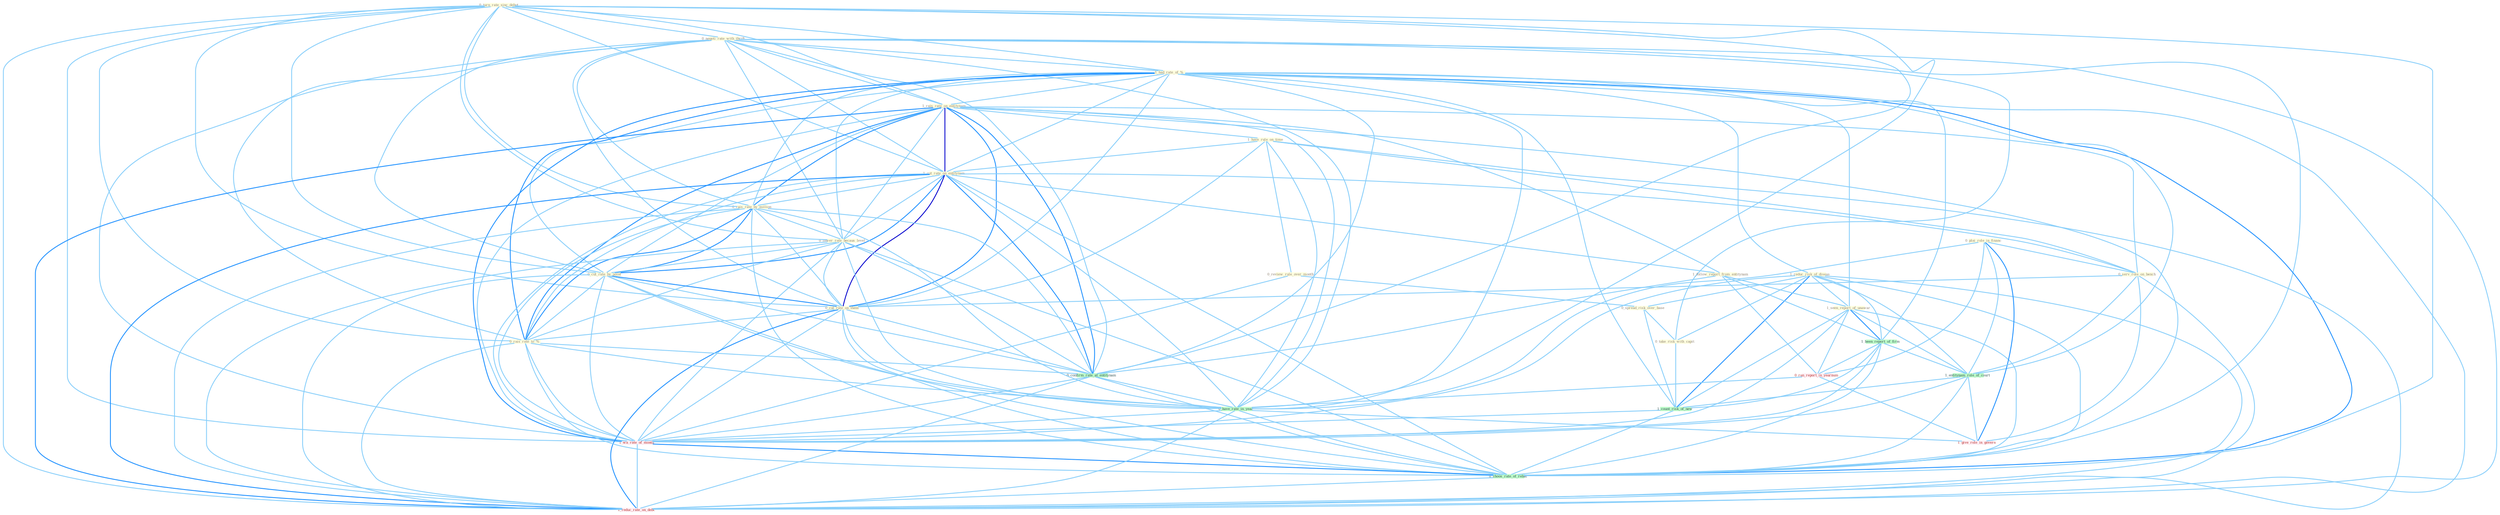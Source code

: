 Graph G{ 
    node
    [shape=polygon,style=filled,width=.5,height=.06,color="#BDFCC9",fixedsize=true,fontsize=4,
    fontcolor="#2f4f4f"];
    {node
    [color="#ffffe0", fontcolor="#8b7d6b"] "0_turn_rate_sinc_debut " "0_negoti_rate_with_thrift " "1_had_rate_of_% " "1_rais_rate_on_entitynam " "1_have_rule_on_time " "1_cut_rate_on_entitynam " "0_rais_rate_by_million " "1_reduc_risk_of_diseas " "0_lower_rate_becaus_level " "1_follow_report_from_entitynam " "1_seen_report_of_unawar " "0_plai_role_in_financ " "0_review_rule_over_month " "0_spread_risk_over_base " "0_serv_role_on_bench " "0_take_risk_with_capit " "0_cut_rate_by_point " "0_cut_rate_on_them " "0_rais_rate_to_% "}
{node [color="#fff0f5", fontcolor="#b22222"] "0_ran_report_in_yearnum " "1_wa_rate_of_month " "1_reduc_rate_on_debt " "1_give_role_in_govern "}
edge [color="#B0E2FF"];

	"0_turn_rate_sinc_debut " -- "0_negoti_rate_with_thrift " [w="1", color="#87cefa" ];
	"0_turn_rate_sinc_debut " -- "1_had_rate_of_% " [w="1", color="#87cefa" ];
	"0_turn_rate_sinc_debut " -- "1_rais_rate_on_entitynam " [w="1", color="#87cefa" ];
	"0_turn_rate_sinc_debut " -- "1_cut_rate_on_entitynam " [w="1", color="#87cefa" ];
	"0_turn_rate_sinc_debut " -- "0_rais_rate_by_million " [w="1", color="#87cefa" ];
	"0_turn_rate_sinc_debut " -- "0_lower_rate_becaus_level " [w="1", color="#87cefa" ];
	"0_turn_rate_sinc_debut " -- "0_cut_rate_by_point " [w="1", color="#87cefa" ];
	"0_turn_rate_sinc_debut " -- "0_cut_rate_on_them " [w="1", color="#87cefa" ];
	"0_turn_rate_sinc_debut " -- "0_rais_rate_to_% " [w="1", color="#87cefa" ];
	"0_turn_rate_sinc_debut " -- "0_confirm_rate_at_entitynam " [w="1", color="#87cefa" ];
	"0_turn_rate_sinc_debut " -- "0_have_rate_in_year " [w="1", color="#87cefa" ];
	"0_turn_rate_sinc_debut " -- "1_wa_rate_of_month " [w="1", color="#87cefa" ];
	"0_turn_rate_sinc_debut " -- "0_choos_rate_of_rebat " [w="1", color="#87cefa" ];
	"0_turn_rate_sinc_debut " -- "1_reduc_rate_on_debt " [w="1", color="#87cefa" ];
	"0_negoti_rate_with_thrift " -- "1_had_rate_of_% " [w="1", color="#87cefa" ];
	"0_negoti_rate_with_thrift " -- "1_rais_rate_on_entitynam " [w="1", color="#87cefa" ];
	"0_negoti_rate_with_thrift " -- "1_cut_rate_on_entitynam " [w="1", color="#87cefa" ];
	"0_negoti_rate_with_thrift " -- "0_rais_rate_by_million " [w="1", color="#87cefa" ];
	"0_negoti_rate_with_thrift " -- "0_lower_rate_becaus_level " [w="1", color="#87cefa" ];
	"0_negoti_rate_with_thrift " -- "0_take_risk_with_capit " [w="1", color="#87cefa" ];
	"0_negoti_rate_with_thrift " -- "0_cut_rate_by_point " [w="1", color="#87cefa" ];
	"0_negoti_rate_with_thrift " -- "0_cut_rate_on_them " [w="1", color="#87cefa" ];
	"0_negoti_rate_with_thrift " -- "0_rais_rate_to_% " [w="1", color="#87cefa" ];
	"0_negoti_rate_with_thrift " -- "0_confirm_rate_at_entitynam " [w="1", color="#87cefa" ];
	"0_negoti_rate_with_thrift " -- "0_have_rate_in_year " [w="1", color="#87cefa" ];
	"0_negoti_rate_with_thrift " -- "1_wa_rate_of_month " [w="1", color="#87cefa" ];
	"0_negoti_rate_with_thrift " -- "0_choos_rate_of_rebat " [w="1", color="#87cefa" ];
	"0_negoti_rate_with_thrift " -- "1_reduc_rate_on_debt " [w="1", color="#87cefa" ];
	"1_had_rate_of_% " -- "1_rais_rate_on_entitynam " [w="1", color="#87cefa" ];
	"1_had_rate_of_% " -- "1_cut_rate_on_entitynam " [w="1", color="#87cefa" ];
	"1_had_rate_of_% " -- "0_rais_rate_by_million " [w="1", color="#87cefa" ];
	"1_had_rate_of_% " -- "1_reduc_risk_of_diseas " [w="1", color="#87cefa" ];
	"1_had_rate_of_% " -- "0_lower_rate_becaus_level " [w="1", color="#87cefa" ];
	"1_had_rate_of_% " -- "1_seen_report_of_unawar " [w="1", color="#87cefa" ];
	"1_had_rate_of_% " -- "0_cut_rate_by_point " [w="1", color="#87cefa" ];
	"1_had_rate_of_% " -- "0_cut_rate_on_them " [w="1", color="#87cefa" ];
	"1_had_rate_of_% " -- "0_rais_rate_to_% " [w="2", color="#1e90ff" , len=0.8];
	"1_had_rate_of_% " -- "1_been_report_of_firm " [w="1", color="#87cefa" ];
	"1_had_rate_of_% " -- "1_entitynam_role_of_court " [w="1", color="#87cefa" ];
	"1_had_rate_of_% " -- "1_count_risk_of_new " [w="1", color="#87cefa" ];
	"1_had_rate_of_% " -- "0_confirm_rate_at_entitynam " [w="1", color="#87cefa" ];
	"1_had_rate_of_% " -- "0_have_rate_in_year " [w="1", color="#87cefa" ];
	"1_had_rate_of_% " -- "1_wa_rate_of_month " [w="2", color="#1e90ff" , len=0.8];
	"1_had_rate_of_% " -- "0_choos_rate_of_rebat " [w="2", color="#1e90ff" , len=0.8];
	"1_had_rate_of_% " -- "1_reduc_rate_on_debt " [w="1", color="#87cefa" ];
	"1_rais_rate_on_entitynam " -- "1_have_rule_on_time " [w="1", color="#87cefa" ];
	"1_rais_rate_on_entitynam " -- "1_cut_rate_on_entitynam " [w="3", color="#0000cd" , len=0.6];
	"1_rais_rate_on_entitynam " -- "0_rais_rate_by_million " [w="2", color="#1e90ff" , len=0.8];
	"1_rais_rate_on_entitynam " -- "0_lower_rate_becaus_level " [w="1", color="#87cefa" ];
	"1_rais_rate_on_entitynam " -- "1_follow_report_from_entitynam " [w="1", color="#87cefa" ];
	"1_rais_rate_on_entitynam " -- "0_serv_role_on_bench " [w="1", color="#87cefa" ];
	"1_rais_rate_on_entitynam " -- "0_cut_rate_by_point " [w="1", color="#87cefa" ];
	"1_rais_rate_on_entitynam " -- "0_cut_rate_on_them " [w="2", color="#1e90ff" , len=0.8];
	"1_rais_rate_on_entitynam " -- "0_rais_rate_to_% " [w="2", color="#1e90ff" , len=0.8];
	"1_rais_rate_on_entitynam " -- "0_confirm_rate_at_entitynam " [w="2", color="#1e90ff" , len=0.8];
	"1_rais_rate_on_entitynam " -- "0_have_rate_in_year " [w="1", color="#87cefa" ];
	"1_rais_rate_on_entitynam " -- "1_wa_rate_of_month " [w="1", color="#87cefa" ];
	"1_rais_rate_on_entitynam " -- "0_choos_rate_of_rebat " [w="1", color="#87cefa" ];
	"1_rais_rate_on_entitynam " -- "1_reduc_rate_on_debt " [w="2", color="#1e90ff" , len=0.8];
	"1_have_rule_on_time " -- "1_cut_rate_on_entitynam " [w="1", color="#87cefa" ];
	"1_have_rule_on_time " -- "0_review_rule_over_month " [w="1", color="#87cefa" ];
	"1_have_rule_on_time " -- "0_serv_role_on_bench " [w="1", color="#87cefa" ];
	"1_have_rule_on_time " -- "0_cut_rate_on_them " [w="1", color="#87cefa" ];
	"1_have_rule_on_time " -- "0_have_rate_in_year " [w="1", color="#87cefa" ];
	"1_have_rule_on_time " -- "1_reduc_rate_on_debt " [w="1", color="#87cefa" ];
	"1_cut_rate_on_entitynam " -- "0_rais_rate_by_million " [w="1", color="#87cefa" ];
	"1_cut_rate_on_entitynam " -- "0_lower_rate_becaus_level " [w="1", color="#87cefa" ];
	"1_cut_rate_on_entitynam " -- "1_follow_report_from_entitynam " [w="1", color="#87cefa" ];
	"1_cut_rate_on_entitynam " -- "0_serv_role_on_bench " [w="1", color="#87cefa" ];
	"1_cut_rate_on_entitynam " -- "0_cut_rate_by_point " [w="2", color="#1e90ff" , len=0.8];
	"1_cut_rate_on_entitynam " -- "0_cut_rate_on_them " [w="3", color="#0000cd" , len=0.6];
	"1_cut_rate_on_entitynam " -- "0_rais_rate_to_% " [w="1", color="#87cefa" ];
	"1_cut_rate_on_entitynam " -- "0_confirm_rate_at_entitynam " [w="2", color="#1e90ff" , len=0.8];
	"1_cut_rate_on_entitynam " -- "0_have_rate_in_year " [w="1", color="#87cefa" ];
	"1_cut_rate_on_entitynam " -- "1_wa_rate_of_month " [w="1", color="#87cefa" ];
	"1_cut_rate_on_entitynam " -- "0_choos_rate_of_rebat " [w="1", color="#87cefa" ];
	"1_cut_rate_on_entitynam " -- "1_reduc_rate_on_debt " [w="2", color="#1e90ff" , len=0.8];
	"0_rais_rate_by_million " -- "0_lower_rate_becaus_level " [w="1", color="#87cefa" ];
	"0_rais_rate_by_million " -- "0_cut_rate_by_point " [w="2", color="#1e90ff" , len=0.8];
	"0_rais_rate_by_million " -- "0_cut_rate_on_them " [w="1", color="#87cefa" ];
	"0_rais_rate_by_million " -- "0_rais_rate_to_% " [w="2", color="#1e90ff" , len=0.8];
	"0_rais_rate_by_million " -- "0_confirm_rate_at_entitynam " [w="1", color="#87cefa" ];
	"0_rais_rate_by_million " -- "0_have_rate_in_year " [w="1", color="#87cefa" ];
	"0_rais_rate_by_million " -- "1_wa_rate_of_month " [w="1", color="#87cefa" ];
	"0_rais_rate_by_million " -- "0_choos_rate_of_rebat " [w="1", color="#87cefa" ];
	"0_rais_rate_by_million " -- "1_reduc_rate_on_debt " [w="1", color="#87cefa" ];
	"1_reduc_risk_of_diseas " -- "1_seen_report_of_unawar " [w="1", color="#87cefa" ];
	"1_reduc_risk_of_diseas " -- "0_spread_risk_over_base " [w="1", color="#87cefa" ];
	"1_reduc_risk_of_diseas " -- "0_take_risk_with_capit " [w="1", color="#87cefa" ];
	"1_reduc_risk_of_diseas " -- "1_been_report_of_firm " [w="1", color="#87cefa" ];
	"1_reduc_risk_of_diseas " -- "1_entitynam_role_of_court " [w="1", color="#87cefa" ];
	"1_reduc_risk_of_diseas " -- "1_count_risk_of_new " [w="2", color="#1e90ff" , len=0.8];
	"1_reduc_risk_of_diseas " -- "1_wa_rate_of_month " [w="1", color="#87cefa" ];
	"1_reduc_risk_of_diseas " -- "0_choos_rate_of_rebat " [w="1", color="#87cefa" ];
	"1_reduc_risk_of_diseas " -- "1_reduc_rate_on_debt " [w="1", color="#87cefa" ];
	"0_lower_rate_becaus_level " -- "0_cut_rate_by_point " [w="1", color="#87cefa" ];
	"0_lower_rate_becaus_level " -- "0_cut_rate_on_them " [w="1", color="#87cefa" ];
	"0_lower_rate_becaus_level " -- "0_rais_rate_to_% " [w="1", color="#87cefa" ];
	"0_lower_rate_becaus_level " -- "0_confirm_rate_at_entitynam " [w="1", color="#87cefa" ];
	"0_lower_rate_becaus_level " -- "0_have_rate_in_year " [w="1", color="#87cefa" ];
	"0_lower_rate_becaus_level " -- "1_wa_rate_of_month " [w="1", color="#87cefa" ];
	"0_lower_rate_becaus_level " -- "0_choos_rate_of_rebat " [w="1", color="#87cefa" ];
	"0_lower_rate_becaus_level " -- "1_reduc_rate_on_debt " [w="1", color="#87cefa" ];
	"1_follow_report_from_entitynam " -- "1_seen_report_of_unawar " [w="1", color="#87cefa" ];
	"1_follow_report_from_entitynam " -- "1_been_report_of_firm " [w="1", color="#87cefa" ];
	"1_follow_report_from_entitynam " -- "0_ran_report_in_yearnum " [w="1", color="#87cefa" ];
	"1_follow_report_from_entitynam " -- "0_confirm_rate_at_entitynam " [w="1", color="#87cefa" ];
	"1_seen_report_of_unawar " -- "1_been_report_of_firm " [w="2", color="#1e90ff" , len=0.8];
	"1_seen_report_of_unawar " -- "1_entitynam_role_of_court " [w="1", color="#87cefa" ];
	"1_seen_report_of_unawar " -- "0_ran_report_in_yearnum " [w="1", color="#87cefa" ];
	"1_seen_report_of_unawar " -- "1_count_risk_of_new " [w="1", color="#87cefa" ];
	"1_seen_report_of_unawar " -- "1_wa_rate_of_month " [w="1", color="#87cefa" ];
	"1_seen_report_of_unawar " -- "0_choos_rate_of_rebat " [w="1", color="#87cefa" ];
	"0_plai_role_in_financ " -- "0_serv_role_on_bench " [w="1", color="#87cefa" ];
	"0_plai_role_in_financ " -- "1_entitynam_role_of_court " [w="1", color="#87cefa" ];
	"0_plai_role_in_financ " -- "0_ran_report_in_yearnum " [w="1", color="#87cefa" ];
	"0_plai_role_in_financ " -- "0_have_rate_in_year " [w="1", color="#87cefa" ];
	"0_plai_role_in_financ " -- "1_give_role_in_govern " [w="2", color="#1e90ff" , len=0.8];
	"0_review_rule_over_month " -- "0_spread_risk_over_base " [w="1", color="#87cefa" ];
	"0_review_rule_over_month " -- "1_wa_rate_of_month " [w="1", color="#87cefa" ];
	"0_spread_risk_over_base " -- "0_take_risk_with_capit " [w="1", color="#87cefa" ];
	"0_spread_risk_over_base " -- "1_count_risk_of_new " [w="1", color="#87cefa" ];
	"0_serv_role_on_bench " -- "0_cut_rate_on_them " [w="1", color="#87cefa" ];
	"0_serv_role_on_bench " -- "1_entitynam_role_of_court " [w="1", color="#87cefa" ];
	"0_serv_role_on_bench " -- "1_reduc_rate_on_debt " [w="1", color="#87cefa" ];
	"0_serv_role_on_bench " -- "1_give_role_in_govern " [w="1", color="#87cefa" ];
	"0_take_risk_with_capit " -- "1_count_risk_of_new " [w="1", color="#87cefa" ];
	"0_cut_rate_by_point " -- "0_cut_rate_on_them " [w="2", color="#1e90ff" , len=0.8];
	"0_cut_rate_by_point " -- "0_rais_rate_to_% " [w="1", color="#87cefa" ];
	"0_cut_rate_by_point " -- "0_confirm_rate_at_entitynam " [w="1", color="#87cefa" ];
	"0_cut_rate_by_point " -- "0_have_rate_in_year " [w="1", color="#87cefa" ];
	"0_cut_rate_by_point " -- "1_wa_rate_of_month " [w="1", color="#87cefa" ];
	"0_cut_rate_by_point " -- "0_choos_rate_of_rebat " [w="1", color="#87cefa" ];
	"0_cut_rate_by_point " -- "1_reduc_rate_on_debt " [w="1", color="#87cefa" ];
	"0_cut_rate_on_them " -- "0_rais_rate_to_% " [w="1", color="#87cefa" ];
	"0_cut_rate_on_them " -- "0_confirm_rate_at_entitynam " [w="1", color="#87cefa" ];
	"0_cut_rate_on_them " -- "0_have_rate_in_year " [w="1", color="#87cefa" ];
	"0_cut_rate_on_them " -- "1_wa_rate_of_month " [w="1", color="#87cefa" ];
	"0_cut_rate_on_them " -- "0_choos_rate_of_rebat " [w="1", color="#87cefa" ];
	"0_cut_rate_on_them " -- "1_reduc_rate_on_debt " [w="2", color="#1e90ff" , len=0.8];
	"0_rais_rate_to_% " -- "0_confirm_rate_at_entitynam " [w="1", color="#87cefa" ];
	"0_rais_rate_to_% " -- "0_have_rate_in_year " [w="1", color="#87cefa" ];
	"0_rais_rate_to_% " -- "1_wa_rate_of_month " [w="1", color="#87cefa" ];
	"0_rais_rate_to_% " -- "0_choos_rate_of_rebat " [w="1", color="#87cefa" ];
	"0_rais_rate_to_% " -- "1_reduc_rate_on_debt " [w="1", color="#87cefa" ];
	"1_been_report_of_firm " -- "1_entitynam_role_of_court " [w="1", color="#87cefa" ];
	"1_been_report_of_firm " -- "0_ran_report_in_yearnum " [w="1", color="#87cefa" ];
	"1_been_report_of_firm " -- "1_count_risk_of_new " [w="1", color="#87cefa" ];
	"1_been_report_of_firm " -- "1_wa_rate_of_month " [w="1", color="#87cefa" ];
	"1_been_report_of_firm " -- "0_choos_rate_of_rebat " [w="1", color="#87cefa" ];
	"1_entitynam_role_of_court " -- "1_count_risk_of_new " [w="1", color="#87cefa" ];
	"1_entitynam_role_of_court " -- "1_wa_rate_of_month " [w="1", color="#87cefa" ];
	"1_entitynam_role_of_court " -- "0_choos_rate_of_rebat " [w="1", color="#87cefa" ];
	"1_entitynam_role_of_court " -- "1_give_role_in_govern " [w="1", color="#87cefa" ];
	"0_ran_report_in_yearnum " -- "0_have_rate_in_year " [w="1", color="#87cefa" ];
	"0_ran_report_in_yearnum " -- "1_give_role_in_govern " [w="1", color="#87cefa" ];
	"1_count_risk_of_new " -- "1_wa_rate_of_month " [w="1", color="#87cefa" ];
	"1_count_risk_of_new " -- "0_choos_rate_of_rebat " [w="1", color="#87cefa" ];
	"0_confirm_rate_at_entitynam " -- "0_have_rate_in_year " [w="1", color="#87cefa" ];
	"0_confirm_rate_at_entitynam " -- "1_wa_rate_of_month " [w="1", color="#87cefa" ];
	"0_confirm_rate_at_entitynam " -- "0_choos_rate_of_rebat " [w="1", color="#87cefa" ];
	"0_confirm_rate_at_entitynam " -- "1_reduc_rate_on_debt " [w="1", color="#87cefa" ];
	"0_have_rate_in_year " -- "1_wa_rate_of_month " [w="1", color="#87cefa" ];
	"0_have_rate_in_year " -- "0_choos_rate_of_rebat " [w="1", color="#87cefa" ];
	"0_have_rate_in_year " -- "1_reduc_rate_on_debt " [w="1", color="#87cefa" ];
	"0_have_rate_in_year " -- "1_give_role_in_govern " [w="1", color="#87cefa" ];
	"1_wa_rate_of_month " -- "0_choos_rate_of_rebat " [w="2", color="#1e90ff" , len=0.8];
	"1_wa_rate_of_month " -- "1_reduc_rate_on_debt " [w="1", color="#87cefa" ];
	"0_choos_rate_of_rebat " -- "1_reduc_rate_on_debt " [w="1", color="#87cefa" ];
}